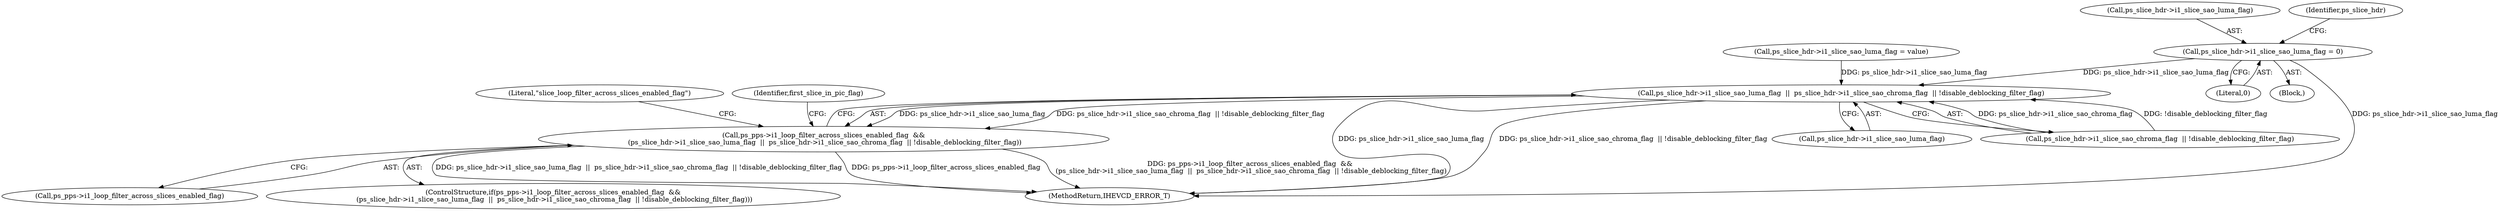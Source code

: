 digraph "0_Android_7c9be319a279654e55a6d757265f88c61a16a4d5@pointer" {
"1001107" [label="(Call,ps_slice_hdr->i1_slice_sao_luma_flag = 0)"];
"1001609" [label="(Call,ps_slice_hdr->i1_slice_sao_luma_flag  ||  ps_slice_hdr->i1_slice_sao_chroma_flag  || !disable_deblocking_filter_flag)"];
"1001605" [label="(Call,ps_pps->i1_loop_filter_across_slices_enabled_flag  &&\n (ps_slice_hdr->i1_slice_sao_luma_flag  ||  ps_slice_hdr->i1_slice_sao_chroma_flag  || !disable_deblocking_filter_flag))"];
"1001606" [label="(Call,ps_pps->i1_loop_filter_across_slices_enabled_flag)"];
"1002685" [label="(MethodReturn,IHEVCD_ERROR_T)"];
"1001604" [label="(ControlStructure,if(ps_pps->i1_loop_filter_across_slices_enabled_flag  &&\n (ps_slice_hdr->i1_slice_sao_luma_flag  ||  ps_slice_hdr->i1_slice_sao_chroma_flag  || !disable_deblocking_filter_flag)))"];
"1001107" [label="(Call,ps_slice_hdr->i1_slice_sao_luma_flag = 0)"];
"1001610" [label="(Call,ps_slice_hdr->i1_slice_sao_luma_flag)"];
"1001609" [label="(Call,ps_slice_hdr->i1_slice_sao_luma_flag  ||  ps_slice_hdr->i1_slice_sao_chroma_flag  || !disable_deblocking_filter_flag)"];
"1001127" [label="(Call,ps_slice_hdr->i1_slice_sao_luma_flag = value)"];
"1001621" [label="(Literal,\"slice_loop_filter_across_slices_enabled_flag\")"];
"1001605" [label="(Call,ps_pps->i1_loop_filter_across_slices_enabled_flag  &&\n (ps_slice_hdr->i1_slice_sao_luma_flag  ||  ps_slice_hdr->i1_slice_sao_chroma_flag  || !disable_deblocking_filter_flag))"];
"1001613" [label="(Call,ps_slice_hdr->i1_slice_sao_chroma_flag  || !disable_deblocking_filter_flag)"];
"1001111" [label="(Literal,0)"];
"1001633" [label="(Identifier,first_slice_in_pic_flag)"];
"1000556" [label="(Block,)"];
"1001108" [label="(Call,ps_slice_hdr->i1_slice_sao_luma_flag)"];
"1001114" [label="(Identifier,ps_slice_hdr)"];
"1001107" -> "1000556"  [label="AST: "];
"1001107" -> "1001111"  [label="CFG: "];
"1001108" -> "1001107"  [label="AST: "];
"1001111" -> "1001107"  [label="AST: "];
"1001114" -> "1001107"  [label="CFG: "];
"1001107" -> "1002685"  [label="DDG: ps_slice_hdr->i1_slice_sao_luma_flag"];
"1001107" -> "1001609"  [label="DDG: ps_slice_hdr->i1_slice_sao_luma_flag"];
"1001609" -> "1001605"  [label="AST: "];
"1001609" -> "1001610"  [label="CFG: "];
"1001609" -> "1001613"  [label="CFG: "];
"1001610" -> "1001609"  [label="AST: "];
"1001613" -> "1001609"  [label="AST: "];
"1001605" -> "1001609"  [label="CFG: "];
"1001609" -> "1002685"  [label="DDG: ps_slice_hdr->i1_slice_sao_luma_flag"];
"1001609" -> "1002685"  [label="DDG: ps_slice_hdr->i1_slice_sao_chroma_flag  || !disable_deblocking_filter_flag"];
"1001609" -> "1001605"  [label="DDG: ps_slice_hdr->i1_slice_sao_luma_flag"];
"1001609" -> "1001605"  [label="DDG: ps_slice_hdr->i1_slice_sao_chroma_flag  || !disable_deblocking_filter_flag"];
"1001127" -> "1001609"  [label="DDG: ps_slice_hdr->i1_slice_sao_luma_flag"];
"1001613" -> "1001609"  [label="DDG: ps_slice_hdr->i1_slice_sao_chroma_flag"];
"1001613" -> "1001609"  [label="DDG: !disable_deblocking_filter_flag"];
"1001605" -> "1001604"  [label="AST: "];
"1001605" -> "1001606"  [label="CFG: "];
"1001606" -> "1001605"  [label="AST: "];
"1001621" -> "1001605"  [label="CFG: "];
"1001633" -> "1001605"  [label="CFG: "];
"1001605" -> "1002685"  [label="DDG: ps_pps->i1_loop_filter_across_slices_enabled_flag  &&\n (ps_slice_hdr->i1_slice_sao_luma_flag  ||  ps_slice_hdr->i1_slice_sao_chroma_flag  || !disable_deblocking_filter_flag)"];
"1001605" -> "1002685"  [label="DDG: ps_slice_hdr->i1_slice_sao_luma_flag  ||  ps_slice_hdr->i1_slice_sao_chroma_flag  || !disable_deblocking_filter_flag"];
"1001605" -> "1002685"  [label="DDG: ps_pps->i1_loop_filter_across_slices_enabled_flag"];
}

